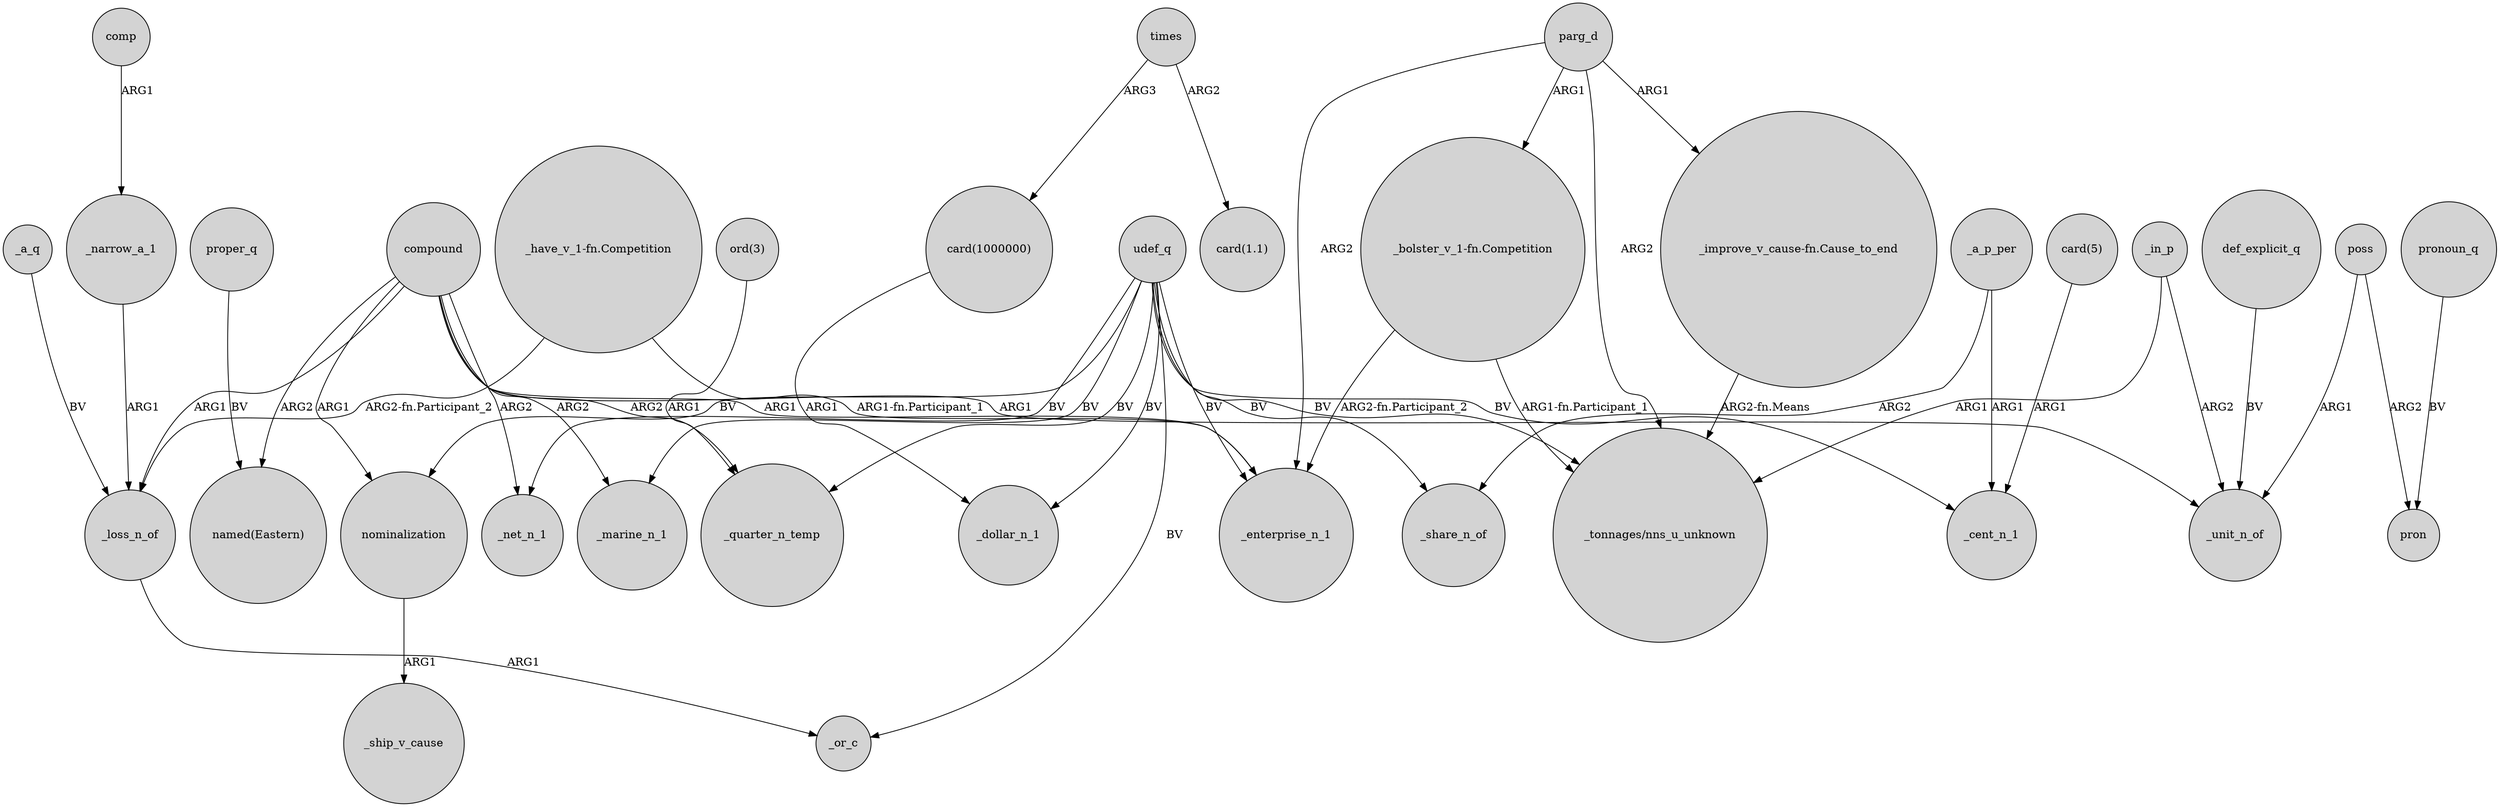digraph {
	node [shape=circle style=filled]
	_in_p -> "_tonnages/nns_u_unknown" [label=ARG1]
	proper_q -> "named(Eastern)" [label=BV]
	_a_q -> _loss_n_of [label=BV]
	compound -> _net_n_1 [label=ARG2]
	"ord(3)" -> _quarter_n_temp [label=ARG1]
	_narrow_a_1 -> _loss_n_of [label=ARG1]
	udef_q -> _enterprise_n_1 [label=BV]
	parg_d -> "_tonnages/nns_u_unknown" [label=ARG2]
	_a_p_per -> _cent_n_1 [label=ARG1]
	udef_q -> nominalization [label=BV]
	times -> "card(1000000)" [label=ARG3]
	parg_d -> _enterprise_n_1 [label=ARG2]
	compound -> "named(Eastern)" [label=ARG2]
	nominalization -> _ship_v_cause [label=ARG1]
	udef_q -> _cent_n_1 [label=BV]
	"_improve_v_cause-fn.Cause_to_end" -> "_tonnages/nns_u_unknown" [label="ARG2-fn.Means"]
	compound -> _enterprise_n_1 [label=ARG1]
	udef_q -> _or_c [label=BV]
	pronoun_q -> pron [label=BV]
	parg_d -> "_improve_v_cause-fn.Cause_to_end" [label=ARG1]
	_in_p -> _unit_n_of [label=ARG2]
	compound -> nominalization [label=ARG1]
	poss -> pron [label=ARG2]
	udef_q -> _marine_n_1 [label=BV]
	compound -> _loss_n_of [label=ARG1]
	def_explicit_q -> _unit_n_of [label=BV]
	udef_q -> "_tonnages/nns_u_unknown" [label=BV]
	compound -> _quarter_n_temp [label=ARG2]
	_a_p_per -> _share_n_of [label=ARG2]
	"_have_v_1-fn.Competition" -> _loss_n_of [label="ARG2-fn.Participant_2"]
	"_have_v_1-fn.Competition" -> _enterprise_n_1 [label="ARG1-fn.Participant_1"]
	"_bolster_v_1-fn.Competition" -> _enterprise_n_1 [label="ARG2-fn.Participant_2"]
	times -> "card(1.1)" [label=ARG2]
	udef_q -> _share_n_of [label=BV]
	udef_q -> _net_n_1 [label=BV]
	udef_q -> _dollar_n_1 [label=BV]
	"card(1000000)" -> _dollar_n_1 [label=ARG1]
	parg_d -> "_bolster_v_1-fn.Competition" [label=ARG1]
	compound -> _marine_n_1 [label=ARG2]
	udef_q -> _quarter_n_temp [label=BV]
	"_bolster_v_1-fn.Competition" -> "_tonnages/nns_u_unknown" [label="ARG1-fn.Participant_1"]
	_loss_n_of -> _or_c [label=ARG1]
	poss -> _unit_n_of [label=ARG1]
	compound -> _unit_n_of [label=ARG1]
	comp -> _narrow_a_1 [label=ARG1]
	"card(5)" -> _cent_n_1 [label=ARG1]
}
